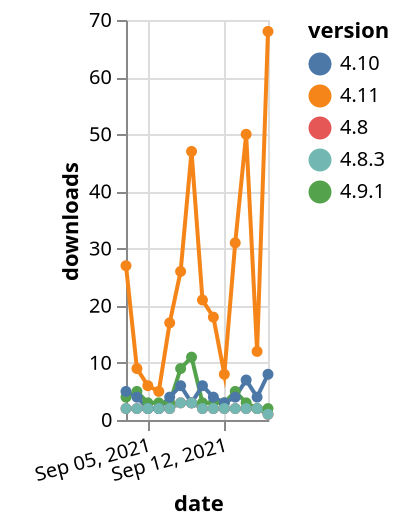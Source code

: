 {"$schema": "https://vega.github.io/schema/vega-lite/v5.json", "description": "A simple bar chart with embedded data.", "data": {"values": [{"date": "2021-09-03", "total": 2589, "delta": 2, "version": "4.8"}, {"date": "2021-09-04", "total": 2591, "delta": 2, "version": "4.8"}, {"date": "2021-09-05", "total": 2593, "delta": 2, "version": "4.8"}, {"date": "2021-09-06", "total": 2595, "delta": 2, "version": "4.8"}, {"date": "2021-09-07", "total": 2597, "delta": 2, "version": "4.8"}, {"date": "2021-09-08", "total": 2600, "delta": 3, "version": "4.8"}, {"date": "2021-09-09", "total": 2603, "delta": 3, "version": "4.8"}, {"date": "2021-09-10", "total": 2605, "delta": 2, "version": "4.8"}, {"date": "2021-09-11", "total": 2607, "delta": 2, "version": "4.8"}, {"date": "2021-09-12", "total": 2609, "delta": 2, "version": "4.8"}, {"date": "2021-09-13", "total": 2611, "delta": 2, "version": "4.8"}, {"date": "2021-09-14", "total": 2613, "delta": 2, "version": "4.8"}, {"date": "2021-09-15", "total": 2615, "delta": 2, "version": "4.8"}, {"date": "2021-09-16", "total": 2616, "delta": 1, "version": "4.8"}, {"date": "2021-09-03", "total": 11764, "delta": 4, "version": "4.9.1"}, {"date": "2021-09-04", "total": 11769, "delta": 5, "version": "4.9.1"}, {"date": "2021-09-05", "total": 11772, "delta": 3, "version": "4.9.1"}, {"date": "2021-09-06", "total": 11775, "delta": 3, "version": "4.9.1"}, {"date": "2021-09-07", "total": 11778, "delta": 3, "version": "4.9.1"}, {"date": "2021-09-08", "total": 11787, "delta": 9, "version": "4.9.1"}, {"date": "2021-09-09", "total": 11798, "delta": 11, "version": "4.9.1"}, {"date": "2021-09-10", "total": 11801, "delta": 3, "version": "4.9.1"}, {"date": "2021-09-11", "total": 11804, "delta": 3, "version": "4.9.1"}, {"date": "2021-09-12", "total": 11807, "delta": 3, "version": "4.9.1"}, {"date": "2021-09-13", "total": 11812, "delta": 5, "version": "4.9.1"}, {"date": "2021-09-14", "total": 11815, "delta": 3, "version": "4.9.1"}, {"date": "2021-09-15", "total": 11817, "delta": 2, "version": "4.9.1"}, {"date": "2021-09-16", "total": 11819, "delta": 2, "version": "4.9.1"}, {"date": "2021-09-03", "total": 10787, "delta": 27, "version": "4.11"}, {"date": "2021-09-04", "total": 10796, "delta": 9, "version": "4.11"}, {"date": "2021-09-05", "total": 10802, "delta": 6, "version": "4.11"}, {"date": "2021-09-06", "total": 10807, "delta": 5, "version": "4.11"}, {"date": "2021-09-07", "total": 10824, "delta": 17, "version": "4.11"}, {"date": "2021-09-08", "total": 10850, "delta": 26, "version": "4.11"}, {"date": "2021-09-09", "total": 10897, "delta": 47, "version": "4.11"}, {"date": "2021-09-10", "total": 10918, "delta": 21, "version": "4.11"}, {"date": "2021-09-11", "total": 10936, "delta": 18, "version": "4.11"}, {"date": "2021-09-12", "total": 10944, "delta": 8, "version": "4.11"}, {"date": "2021-09-13", "total": 10975, "delta": 31, "version": "4.11"}, {"date": "2021-09-14", "total": 11025, "delta": 50, "version": "4.11"}, {"date": "2021-09-15", "total": 11037, "delta": 12, "version": "4.11"}, {"date": "2021-09-16", "total": 11105, "delta": 68, "version": "4.11"}, {"date": "2021-09-03", "total": 6476, "delta": 5, "version": "4.10"}, {"date": "2021-09-04", "total": 6480, "delta": 4, "version": "4.10"}, {"date": "2021-09-05", "total": 6482, "delta": 2, "version": "4.10"}, {"date": "2021-09-06", "total": 6484, "delta": 2, "version": "4.10"}, {"date": "2021-09-07", "total": 6488, "delta": 4, "version": "4.10"}, {"date": "2021-09-08", "total": 6494, "delta": 6, "version": "4.10"}, {"date": "2021-09-09", "total": 6497, "delta": 3, "version": "4.10"}, {"date": "2021-09-10", "total": 6503, "delta": 6, "version": "4.10"}, {"date": "2021-09-11", "total": 6507, "delta": 4, "version": "4.10"}, {"date": "2021-09-12", "total": 6510, "delta": 3, "version": "4.10"}, {"date": "2021-09-13", "total": 6514, "delta": 4, "version": "4.10"}, {"date": "2021-09-14", "total": 6521, "delta": 7, "version": "4.10"}, {"date": "2021-09-15", "total": 6525, "delta": 4, "version": "4.10"}, {"date": "2021-09-16", "total": 6533, "delta": 8, "version": "4.10"}, {"date": "2021-09-03", "total": 2862, "delta": 2, "version": "4.8.3"}, {"date": "2021-09-04", "total": 2864, "delta": 2, "version": "4.8.3"}, {"date": "2021-09-05", "total": 2866, "delta": 2, "version": "4.8.3"}, {"date": "2021-09-06", "total": 2868, "delta": 2, "version": "4.8.3"}, {"date": "2021-09-07", "total": 2870, "delta": 2, "version": "4.8.3"}, {"date": "2021-09-08", "total": 2873, "delta": 3, "version": "4.8.3"}, {"date": "2021-09-09", "total": 2876, "delta": 3, "version": "4.8.3"}, {"date": "2021-09-10", "total": 2878, "delta": 2, "version": "4.8.3"}, {"date": "2021-09-11", "total": 2880, "delta": 2, "version": "4.8.3"}, {"date": "2021-09-12", "total": 2882, "delta": 2, "version": "4.8.3"}, {"date": "2021-09-13", "total": 2884, "delta": 2, "version": "4.8.3"}, {"date": "2021-09-14", "total": 2886, "delta": 2, "version": "4.8.3"}, {"date": "2021-09-15", "total": 2888, "delta": 2, "version": "4.8.3"}, {"date": "2021-09-16", "total": 2889, "delta": 1, "version": "4.8.3"}]}, "width": "container", "mark": {"type": "line", "point": {"filled": true}}, "encoding": {"x": {"field": "date", "type": "temporal", "timeUnit": "yearmonthdate", "title": "date", "axis": {"labelAngle": -15}}, "y": {"field": "delta", "type": "quantitative", "title": "downloads"}, "color": {"field": "version", "type": "nominal"}, "tooltip": {"field": "delta"}}}